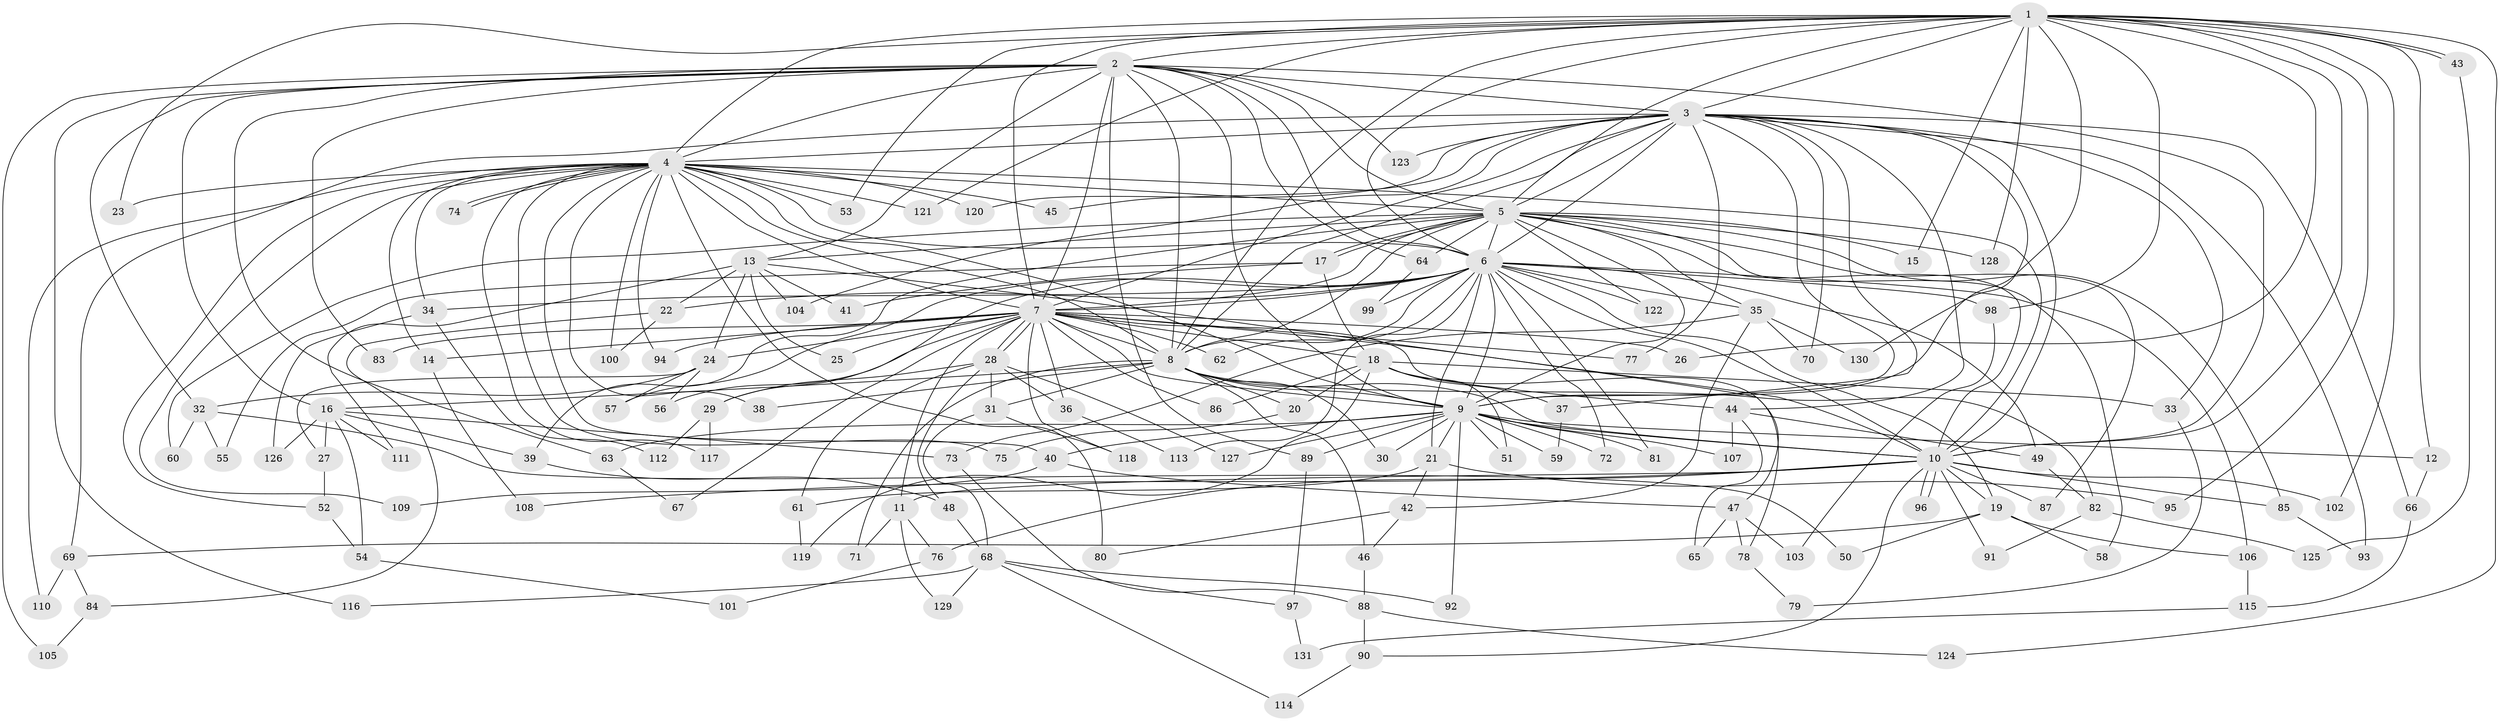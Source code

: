 // Generated by graph-tools (version 1.1) at 2025/01/03/09/25 03:01:23]
// undirected, 131 vertices, 287 edges
graph export_dot {
graph [start="1"]
  node [color=gray90,style=filled];
  1;
  2;
  3;
  4;
  5;
  6;
  7;
  8;
  9;
  10;
  11;
  12;
  13;
  14;
  15;
  16;
  17;
  18;
  19;
  20;
  21;
  22;
  23;
  24;
  25;
  26;
  27;
  28;
  29;
  30;
  31;
  32;
  33;
  34;
  35;
  36;
  37;
  38;
  39;
  40;
  41;
  42;
  43;
  44;
  45;
  46;
  47;
  48;
  49;
  50;
  51;
  52;
  53;
  54;
  55;
  56;
  57;
  58;
  59;
  60;
  61;
  62;
  63;
  64;
  65;
  66;
  67;
  68;
  69;
  70;
  71;
  72;
  73;
  74;
  75;
  76;
  77;
  78;
  79;
  80;
  81;
  82;
  83;
  84;
  85;
  86;
  87;
  88;
  89;
  90;
  91;
  92;
  93;
  94;
  95;
  96;
  97;
  98;
  99;
  100;
  101;
  102;
  103;
  104;
  105;
  106;
  107;
  108;
  109;
  110;
  111;
  112;
  113;
  114;
  115;
  116;
  117;
  118;
  119;
  120;
  121;
  122;
  123;
  124;
  125;
  126;
  127;
  128;
  129;
  130;
  131;
  1 -- 2;
  1 -- 3;
  1 -- 4;
  1 -- 5;
  1 -- 6;
  1 -- 7;
  1 -- 8;
  1 -- 9;
  1 -- 10;
  1 -- 12;
  1 -- 15;
  1 -- 23;
  1 -- 26;
  1 -- 43;
  1 -- 43;
  1 -- 53;
  1 -- 95;
  1 -- 98;
  1 -- 102;
  1 -- 121;
  1 -- 124;
  1 -- 128;
  2 -- 3;
  2 -- 4;
  2 -- 5;
  2 -- 6;
  2 -- 7;
  2 -- 8;
  2 -- 9;
  2 -- 10;
  2 -- 13;
  2 -- 16;
  2 -- 32;
  2 -- 63;
  2 -- 64;
  2 -- 83;
  2 -- 89;
  2 -- 105;
  2 -- 116;
  2 -- 123;
  3 -- 4;
  3 -- 5;
  3 -- 6;
  3 -- 7;
  3 -- 8;
  3 -- 9;
  3 -- 10;
  3 -- 33;
  3 -- 37;
  3 -- 44;
  3 -- 45;
  3 -- 66;
  3 -- 69;
  3 -- 70;
  3 -- 77;
  3 -- 93;
  3 -- 104;
  3 -- 120;
  3 -- 123;
  3 -- 130;
  4 -- 5;
  4 -- 6;
  4 -- 7;
  4 -- 8;
  4 -- 9;
  4 -- 10;
  4 -- 14;
  4 -- 23;
  4 -- 34;
  4 -- 38;
  4 -- 40;
  4 -- 45;
  4 -- 52;
  4 -- 53;
  4 -- 74;
  4 -- 74;
  4 -- 75;
  4 -- 80;
  4 -- 94;
  4 -- 100;
  4 -- 109;
  4 -- 110;
  4 -- 117;
  4 -- 120;
  4 -- 121;
  5 -- 6;
  5 -- 7;
  5 -- 8;
  5 -- 9;
  5 -- 10;
  5 -- 13;
  5 -- 15;
  5 -- 17;
  5 -- 17;
  5 -- 35;
  5 -- 39;
  5 -- 58;
  5 -- 60;
  5 -- 64;
  5 -- 85;
  5 -- 87;
  5 -- 122;
  5 -- 128;
  6 -- 7;
  6 -- 8;
  6 -- 9;
  6 -- 10;
  6 -- 19;
  6 -- 21;
  6 -- 22;
  6 -- 29;
  6 -- 34;
  6 -- 35;
  6 -- 49;
  6 -- 57;
  6 -- 62;
  6 -- 72;
  6 -- 81;
  6 -- 98;
  6 -- 99;
  6 -- 106;
  6 -- 113;
  6 -- 122;
  7 -- 8;
  7 -- 9;
  7 -- 10;
  7 -- 11;
  7 -- 14;
  7 -- 18;
  7 -- 24;
  7 -- 25;
  7 -- 26;
  7 -- 28;
  7 -- 28;
  7 -- 36;
  7 -- 56;
  7 -- 62;
  7 -- 67;
  7 -- 77;
  7 -- 78;
  7 -- 83;
  7 -- 86;
  7 -- 94;
  7 -- 118;
  8 -- 9;
  8 -- 10;
  8 -- 16;
  8 -- 20;
  8 -- 30;
  8 -- 31;
  8 -- 38;
  8 -- 46;
  8 -- 71;
  8 -- 82;
  9 -- 10;
  9 -- 12;
  9 -- 21;
  9 -- 30;
  9 -- 40;
  9 -- 51;
  9 -- 59;
  9 -- 63;
  9 -- 72;
  9 -- 81;
  9 -- 89;
  9 -- 92;
  9 -- 107;
  9 -- 127;
  10 -- 11;
  10 -- 19;
  10 -- 76;
  10 -- 85;
  10 -- 87;
  10 -- 90;
  10 -- 91;
  10 -- 96;
  10 -- 96;
  10 -- 102;
  10 -- 108;
  11 -- 71;
  11 -- 76;
  11 -- 129;
  12 -- 66;
  13 -- 22;
  13 -- 24;
  13 -- 25;
  13 -- 41;
  13 -- 47;
  13 -- 104;
  13 -- 111;
  14 -- 108;
  16 -- 27;
  16 -- 39;
  16 -- 54;
  16 -- 73;
  16 -- 111;
  16 -- 126;
  17 -- 18;
  17 -- 41;
  17 -- 55;
  18 -- 20;
  18 -- 33;
  18 -- 37;
  18 -- 44;
  18 -- 51;
  18 -- 86;
  18 -- 119;
  19 -- 50;
  19 -- 58;
  19 -- 69;
  19 -- 106;
  20 -- 75;
  21 -- 42;
  21 -- 61;
  21 -- 95;
  22 -- 84;
  22 -- 100;
  24 -- 27;
  24 -- 32;
  24 -- 56;
  24 -- 57;
  27 -- 52;
  28 -- 29;
  28 -- 31;
  28 -- 36;
  28 -- 48;
  28 -- 61;
  28 -- 127;
  29 -- 112;
  29 -- 117;
  31 -- 68;
  31 -- 118;
  32 -- 50;
  32 -- 55;
  32 -- 60;
  33 -- 79;
  34 -- 112;
  34 -- 126;
  35 -- 42;
  35 -- 70;
  35 -- 73;
  35 -- 130;
  36 -- 113;
  37 -- 59;
  39 -- 48;
  40 -- 47;
  40 -- 109;
  42 -- 46;
  42 -- 80;
  43 -- 125;
  44 -- 49;
  44 -- 65;
  44 -- 107;
  46 -- 88;
  47 -- 65;
  47 -- 78;
  47 -- 103;
  48 -- 68;
  49 -- 82;
  52 -- 54;
  54 -- 101;
  61 -- 119;
  63 -- 67;
  64 -- 99;
  66 -- 115;
  68 -- 92;
  68 -- 97;
  68 -- 114;
  68 -- 116;
  68 -- 129;
  69 -- 84;
  69 -- 110;
  73 -- 88;
  76 -- 101;
  78 -- 79;
  82 -- 91;
  82 -- 125;
  84 -- 105;
  85 -- 93;
  88 -- 90;
  88 -- 124;
  89 -- 97;
  90 -- 114;
  97 -- 131;
  98 -- 103;
  106 -- 115;
  115 -- 131;
}
